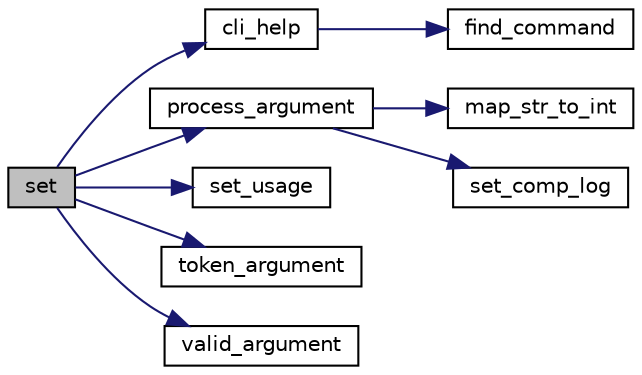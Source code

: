 digraph "set"
{
 // LATEX_PDF_SIZE
  edge [fontname="Helvetica",fontsize="10",labelfontname="Helvetica",labelfontsize="10"];
  node [fontname="Helvetica",fontsize="10",shape=record];
  rankdir="LR";
  Node1 [label="set",height=0.2,width=0.4,color="black", fillcolor="grey75", style="filled", fontcolor="black",tooltip=" "];
  Node1 -> Node2 [color="midnightblue",fontsize="10",style="solid",fontname="Helvetica"];
  Node2 [label="cli_help",height=0.2,width=0.4,color="black", fillcolor="white", style="filled",URL="$cli__cmd_8c.html#a96376fb161ed758586e0553bda6bec1e",tooltip=" "];
  Node2 -> Node3 [color="midnightblue",fontsize="10",style="solid",fontname="Helvetica"];
  Node3 [label="find_command",height=0.2,width=0.4,color="black", fillcolor="white", style="filled",URL="$cli_8c.html#a152a4a0d29a978922a9fe8ad54d1ac8b",tooltip=" "];
  Node1 -> Node4 [color="midnightblue",fontsize="10",style="solid",fontname="Helvetica"];
  Node4 [label="process_argument",height=0.2,width=0.4,color="black", fillcolor="white", style="filled",URL="$cli__cmd_8c.html#a2541fc3fee81a2a7e54a26721f4853be",tooltip=" "];
  Node4 -> Node5 [color="midnightblue",fontsize="10",style="solid",fontname="Helvetica"];
  Node5 [label="map_str_to_int",height=0.2,width=0.4,color="black", fillcolor="white", style="filled",URL="$log_8c.html#a798e8f44a079c94a716a5ec68385da29",tooltip=" "];
  Node4 -> Node6 [color="midnightblue",fontsize="10",style="solid",fontname="Helvetica"];
  Node6 [label="set_comp_log",height=0.2,width=0.4,color="black", fillcolor="white", style="filled",URL="$log_8c.html#aebcd275e1120a99dedece89b911227a2",tooltip=" "];
  Node1 -> Node7 [color="midnightblue",fontsize="10",style="solid",fontname="Helvetica"];
  Node7 [label="set_usage",height=0.2,width=0.4,color="black", fillcolor="white", style="filled",URL="$cli__cmd_8c.html#a7c055f1e7c0ecc50f6f2b9f2c5a18a9d",tooltip=" "];
  Node1 -> Node8 [color="midnightblue",fontsize="10",style="solid",fontname="Helvetica"];
  Node8 [label="token_argument",height=0.2,width=0.4,color="black", fillcolor="white", style="filled",URL="$cli__cmd_8c.html#a87cc3fa21ce47bd61affdb02dec81e88",tooltip=" "];
  Node1 -> Node9 [color="midnightblue",fontsize="10",style="solid",fontname="Helvetica"];
  Node9 [label="valid_argument",height=0.2,width=0.4,color="black", fillcolor="white", style="filled",URL="$cli__cmd_8c.html#a1d666cd51e401ee13bebb8ab2e368fc3",tooltip=" "];
}
